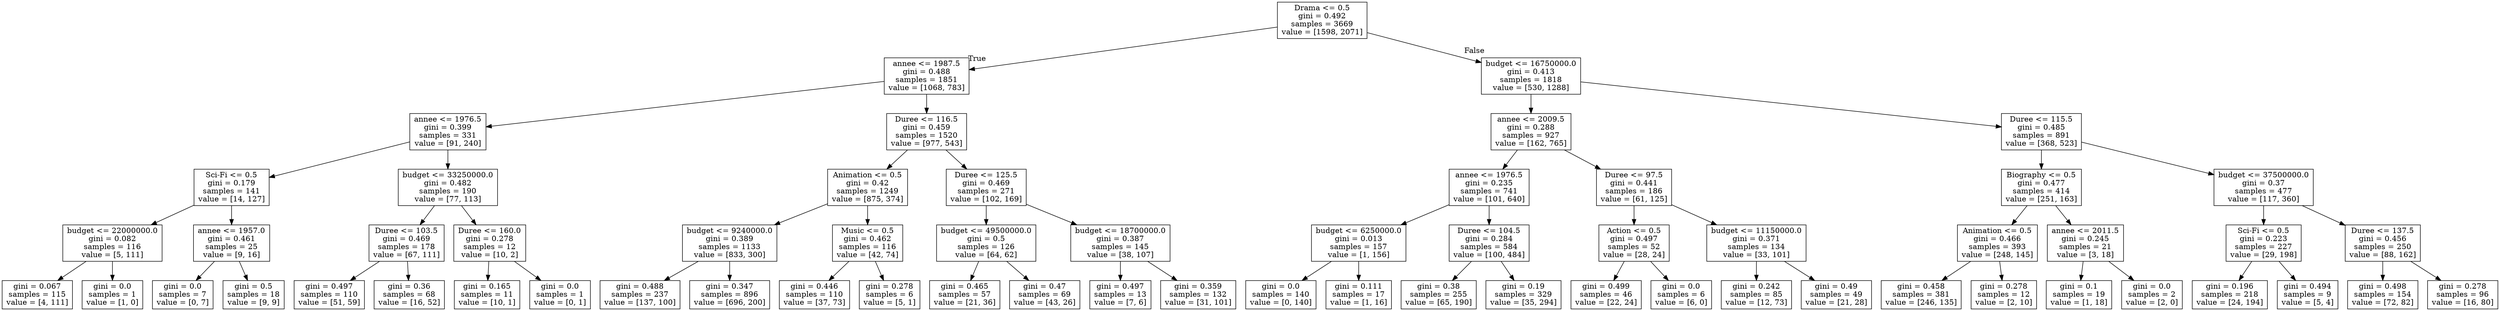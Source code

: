 digraph Tree {
node [shape=box] ;
0 [label="Drama <= 0.5\ngini = 0.492\nsamples = 3669\nvalue = [1598, 2071]"] ;
1 [label="annee <= 1987.5\ngini = 0.488\nsamples = 1851\nvalue = [1068, 783]"] ;
0 -> 1 [labeldistance=2.5, labelangle=45, headlabel="True"] ;
2 [label="annee <= 1976.5\ngini = 0.399\nsamples = 331\nvalue = [91, 240]"] ;
1 -> 2 ;
3 [label="Sci-Fi <= 0.5\ngini = 0.179\nsamples = 141\nvalue = [14, 127]"] ;
2 -> 3 ;
4 [label="budget <= 22000000.0\ngini = 0.082\nsamples = 116\nvalue = [5, 111]"] ;
3 -> 4 ;
5 [label="gini = 0.067\nsamples = 115\nvalue = [4, 111]"] ;
4 -> 5 ;
6 [label="gini = 0.0\nsamples = 1\nvalue = [1, 0]"] ;
4 -> 6 ;
7 [label="annee <= 1957.0\ngini = 0.461\nsamples = 25\nvalue = [9, 16]"] ;
3 -> 7 ;
8 [label="gini = 0.0\nsamples = 7\nvalue = [0, 7]"] ;
7 -> 8 ;
9 [label="gini = 0.5\nsamples = 18\nvalue = [9, 9]"] ;
7 -> 9 ;
10 [label="budget <= 33250000.0\ngini = 0.482\nsamples = 190\nvalue = [77, 113]"] ;
2 -> 10 ;
11 [label="Duree <= 103.5\ngini = 0.469\nsamples = 178\nvalue = [67, 111]"] ;
10 -> 11 ;
12 [label="gini = 0.497\nsamples = 110\nvalue = [51, 59]"] ;
11 -> 12 ;
13 [label="gini = 0.36\nsamples = 68\nvalue = [16, 52]"] ;
11 -> 13 ;
14 [label="Duree <= 160.0\ngini = 0.278\nsamples = 12\nvalue = [10, 2]"] ;
10 -> 14 ;
15 [label="gini = 0.165\nsamples = 11\nvalue = [10, 1]"] ;
14 -> 15 ;
16 [label="gini = 0.0\nsamples = 1\nvalue = [0, 1]"] ;
14 -> 16 ;
17 [label="Duree <= 116.5\ngini = 0.459\nsamples = 1520\nvalue = [977, 543]"] ;
1 -> 17 ;
18 [label="Animation <= 0.5\ngini = 0.42\nsamples = 1249\nvalue = [875, 374]"] ;
17 -> 18 ;
19 [label="budget <= 9240000.0\ngini = 0.389\nsamples = 1133\nvalue = [833, 300]"] ;
18 -> 19 ;
20 [label="gini = 0.488\nsamples = 237\nvalue = [137, 100]"] ;
19 -> 20 ;
21 [label="gini = 0.347\nsamples = 896\nvalue = [696, 200]"] ;
19 -> 21 ;
22 [label="Music <= 0.5\ngini = 0.462\nsamples = 116\nvalue = [42, 74]"] ;
18 -> 22 ;
23 [label="gini = 0.446\nsamples = 110\nvalue = [37, 73]"] ;
22 -> 23 ;
24 [label="gini = 0.278\nsamples = 6\nvalue = [5, 1]"] ;
22 -> 24 ;
25 [label="Duree <= 125.5\ngini = 0.469\nsamples = 271\nvalue = [102, 169]"] ;
17 -> 25 ;
26 [label="budget <= 49500000.0\ngini = 0.5\nsamples = 126\nvalue = [64, 62]"] ;
25 -> 26 ;
27 [label="gini = 0.465\nsamples = 57\nvalue = [21, 36]"] ;
26 -> 27 ;
28 [label="gini = 0.47\nsamples = 69\nvalue = [43, 26]"] ;
26 -> 28 ;
29 [label="budget <= 18700000.0\ngini = 0.387\nsamples = 145\nvalue = [38, 107]"] ;
25 -> 29 ;
30 [label="gini = 0.497\nsamples = 13\nvalue = [7, 6]"] ;
29 -> 30 ;
31 [label="gini = 0.359\nsamples = 132\nvalue = [31, 101]"] ;
29 -> 31 ;
32 [label="budget <= 16750000.0\ngini = 0.413\nsamples = 1818\nvalue = [530, 1288]"] ;
0 -> 32 [labeldistance=2.5, labelangle=-45, headlabel="False"] ;
33 [label="annee <= 2009.5\ngini = 0.288\nsamples = 927\nvalue = [162, 765]"] ;
32 -> 33 ;
34 [label="annee <= 1976.5\ngini = 0.235\nsamples = 741\nvalue = [101, 640]"] ;
33 -> 34 ;
35 [label="budget <= 6250000.0\ngini = 0.013\nsamples = 157\nvalue = [1, 156]"] ;
34 -> 35 ;
36 [label="gini = 0.0\nsamples = 140\nvalue = [0, 140]"] ;
35 -> 36 ;
37 [label="gini = 0.111\nsamples = 17\nvalue = [1, 16]"] ;
35 -> 37 ;
38 [label="Duree <= 104.5\ngini = 0.284\nsamples = 584\nvalue = [100, 484]"] ;
34 -> 38 ;
39 [label="gini = 0.38\nsamples = 255\nvalue = [65, 190]"] ;
38 -> 39 ;
40 [label="gini = 0.19\nsamples = 329\nvalue = [35, 294]"] ;
38 -> 40 ;
41 [label="Duree <= 97.5\ngini = 0.441\nsamples = 186\nvalue = [61, 125]"] ;
33 -> 41 ;
42 [label="Action <= 0.5\ngini = 0.497\nsamples = 52\nvalue = [28, 24]"] ;
41 -> 42 ;
43 [label="gini = 0.499\nsamples = 46\nvalue = [22, 24]"] ;
42 -> 43 ;
44 [label="gini = 0.0\nsamples = 6\nvalue = [6, 0]"] ;
42 -> 44 ;
45 [label="budget <= 11150000.0\ngini = 0.371\nsamples = 134\nvalue = [33, 101]"] ;
41 -> 45 ;
46 [label="gini = 0.242\nsamples = 85\nvalue = [12, 73]"] ;
45 -> 46 ;
47 [label="gini = 0.49\nsamples = 49\nvalue = [21, 28]"] ;
45 -> 47 ;
48 [label="Duree <= 115.5\ngini = 0.485\nsamples = 891\nvalue = [368, 523]"] ;
32 -> 48 ;
49 [label="Biography <= 0.5\ngini = 0.477\nsamples = 414\nvalue = [251, 163]"] ;
48 -> 49 ;
50 [label="Animation <= 0.5\ngini = 0.466\nsamples = 393\nvalue = [248, 145]"] ;
49 -> 50 ;
51 [label="gini = 0.458\nsamples = 381\nvalue = [246, 135]"] ;
50 -> 51 ;
52 [label="gini = 0.278\nsamples = 12\nvalue = [2, 10]"] ;
50 -> 52 ;
53 [label="annee <= 2011.5\ngini = 0.245\nsamples = 21\nvalue = [3, 18]"] ;
49 -> 53 ;
54 [label="gini = 0.1\nsamples = 19\nvalue = [1, 18]"] ;
53 -> 54 ;
55 [label="gini = 0.0\nsamples = 2\nvalue = [2, 0]"] ;
53 -> 55 ;
56 [label="budget <= 37500000.0\ngini = 0.37\nsamples = 477\nvalue = [117, 360]"] ;
48 -> 56 ;
57 [label="Sci-Fi <= 0.5\ngini = 0.223\nsamples = 227\nvalue = [29, 198]"] ;
56 -> 57 ;
58 [label="gini = 0.196\nsamples = 218\nvalue = [24, 194]"] ;
57 -> 58 ;
59 [label="gini = 0.494\nsamples = 9\nvalue = [5, 4]"] ;
57 -> 59 ;
60 [label="Duree <= 137.5\ngini = 0.456\nsamples = 250\nvalue = [88, 162]"] ;
56 -> 60 ;
61 [label="gini = 0.498\nsamples = 154\nvalue = [72, 82]"] ;
60 -> 61 ;
62 [label="gini = 0.278\nsamples = 96\nvalue = [16, 80]"] ;
60 -> 62 ;
}